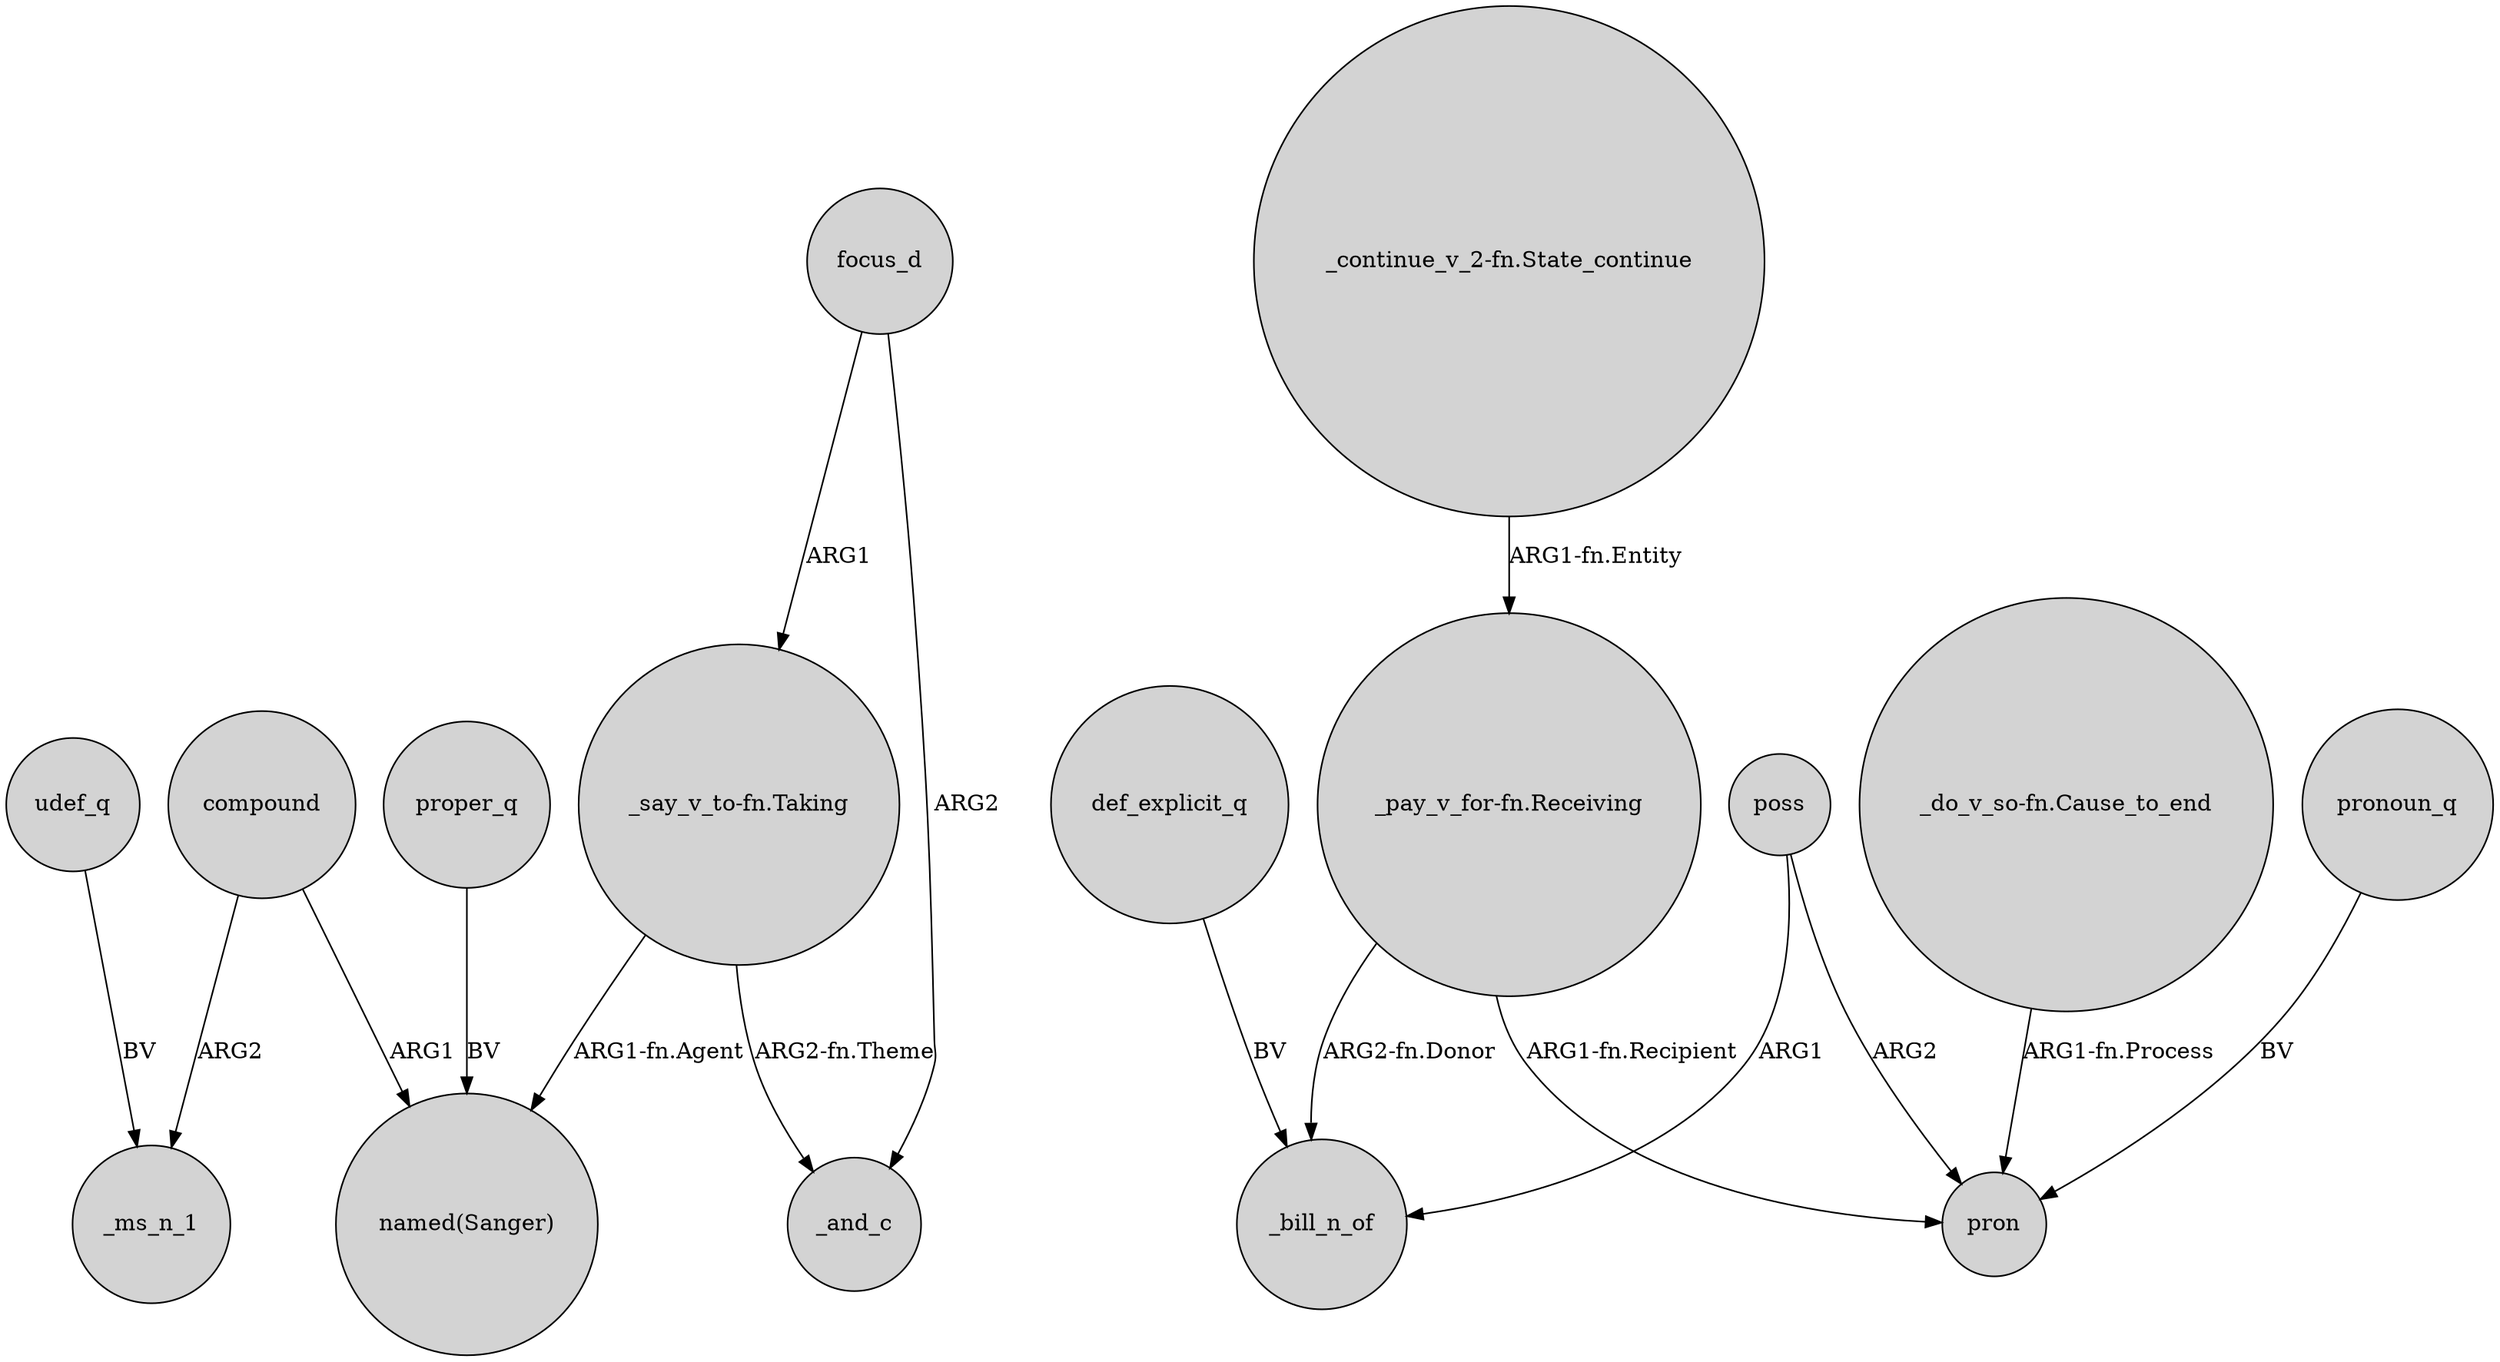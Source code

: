 digraph {
	node [shape=circle style=filled]
	compound -> "named(Sanger)" [label=ARG1]
	"_pay_v_for-fn.Receiving" -> _bill_n_of [label="ARG2-fn.Donor"]
	def_explicit_q -> _bill_n_of [label=BV]
	"_do_v_so-fn.Cause_to_end" -> pron [label="ARG1-fn.Process"]
	"_pay_v_for-fn.Receiving" -> pron [label="ARG1-fn.Recipient"]
	focus_d -> "_say_v_to-fn.Taking" [label=ARG1]
	compound -> _ms_n_1 [label=ARG2]
	proper_q -> "named(Sanger)" [label=BV]
	"_continue_v_2-fn.State_continue" -> "_pay_v_for-fn.Receiving" [label="ARG1-fn.Entity"]
	poss -> _bill_n_of [label=ARG1]
	"_say_v_to-fn.Taking" -> _and_c [label="ARG2-fn.Theme"]
	"_say_v_to-fn.Taking" -> "named(Sanger)" [label="ARG1-fn.Agent"]
	pronoun_q -> pron [label=BV]
	udef_q -> _ms_n_1 [label=BV]
	poss -> pron [label=ARG2]
	focus_d -> _and_c [label=ARG2]
}
